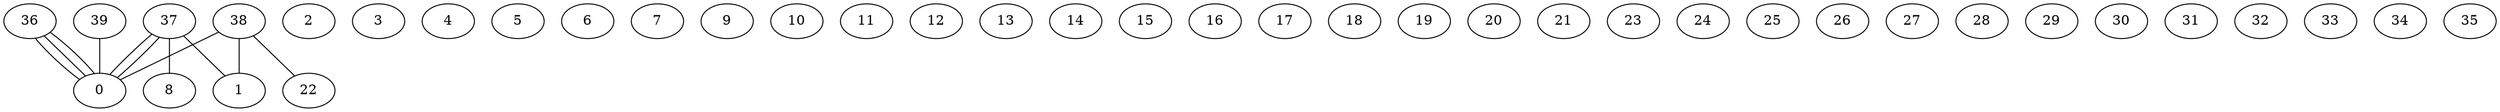 graph G {
0;
1;
2;
3;
4;
5;
6;
7;
8;
9;
10;
11;
12;
13;
14;
15;
16;
17;
18;
19;
20;
21;
22;
23;
24;
25;
26;
27;
28;
29;
30;
31;
32;
33;
34;
35;
36;
37;
38;
39;
39--0 ;
38--22 ;
38--1 ;
38--0 ;
37--8 ;
37--1 ;
37--0 ;
37--0 ;
36--0 ;
36--0 ;
36--0 ;
}

